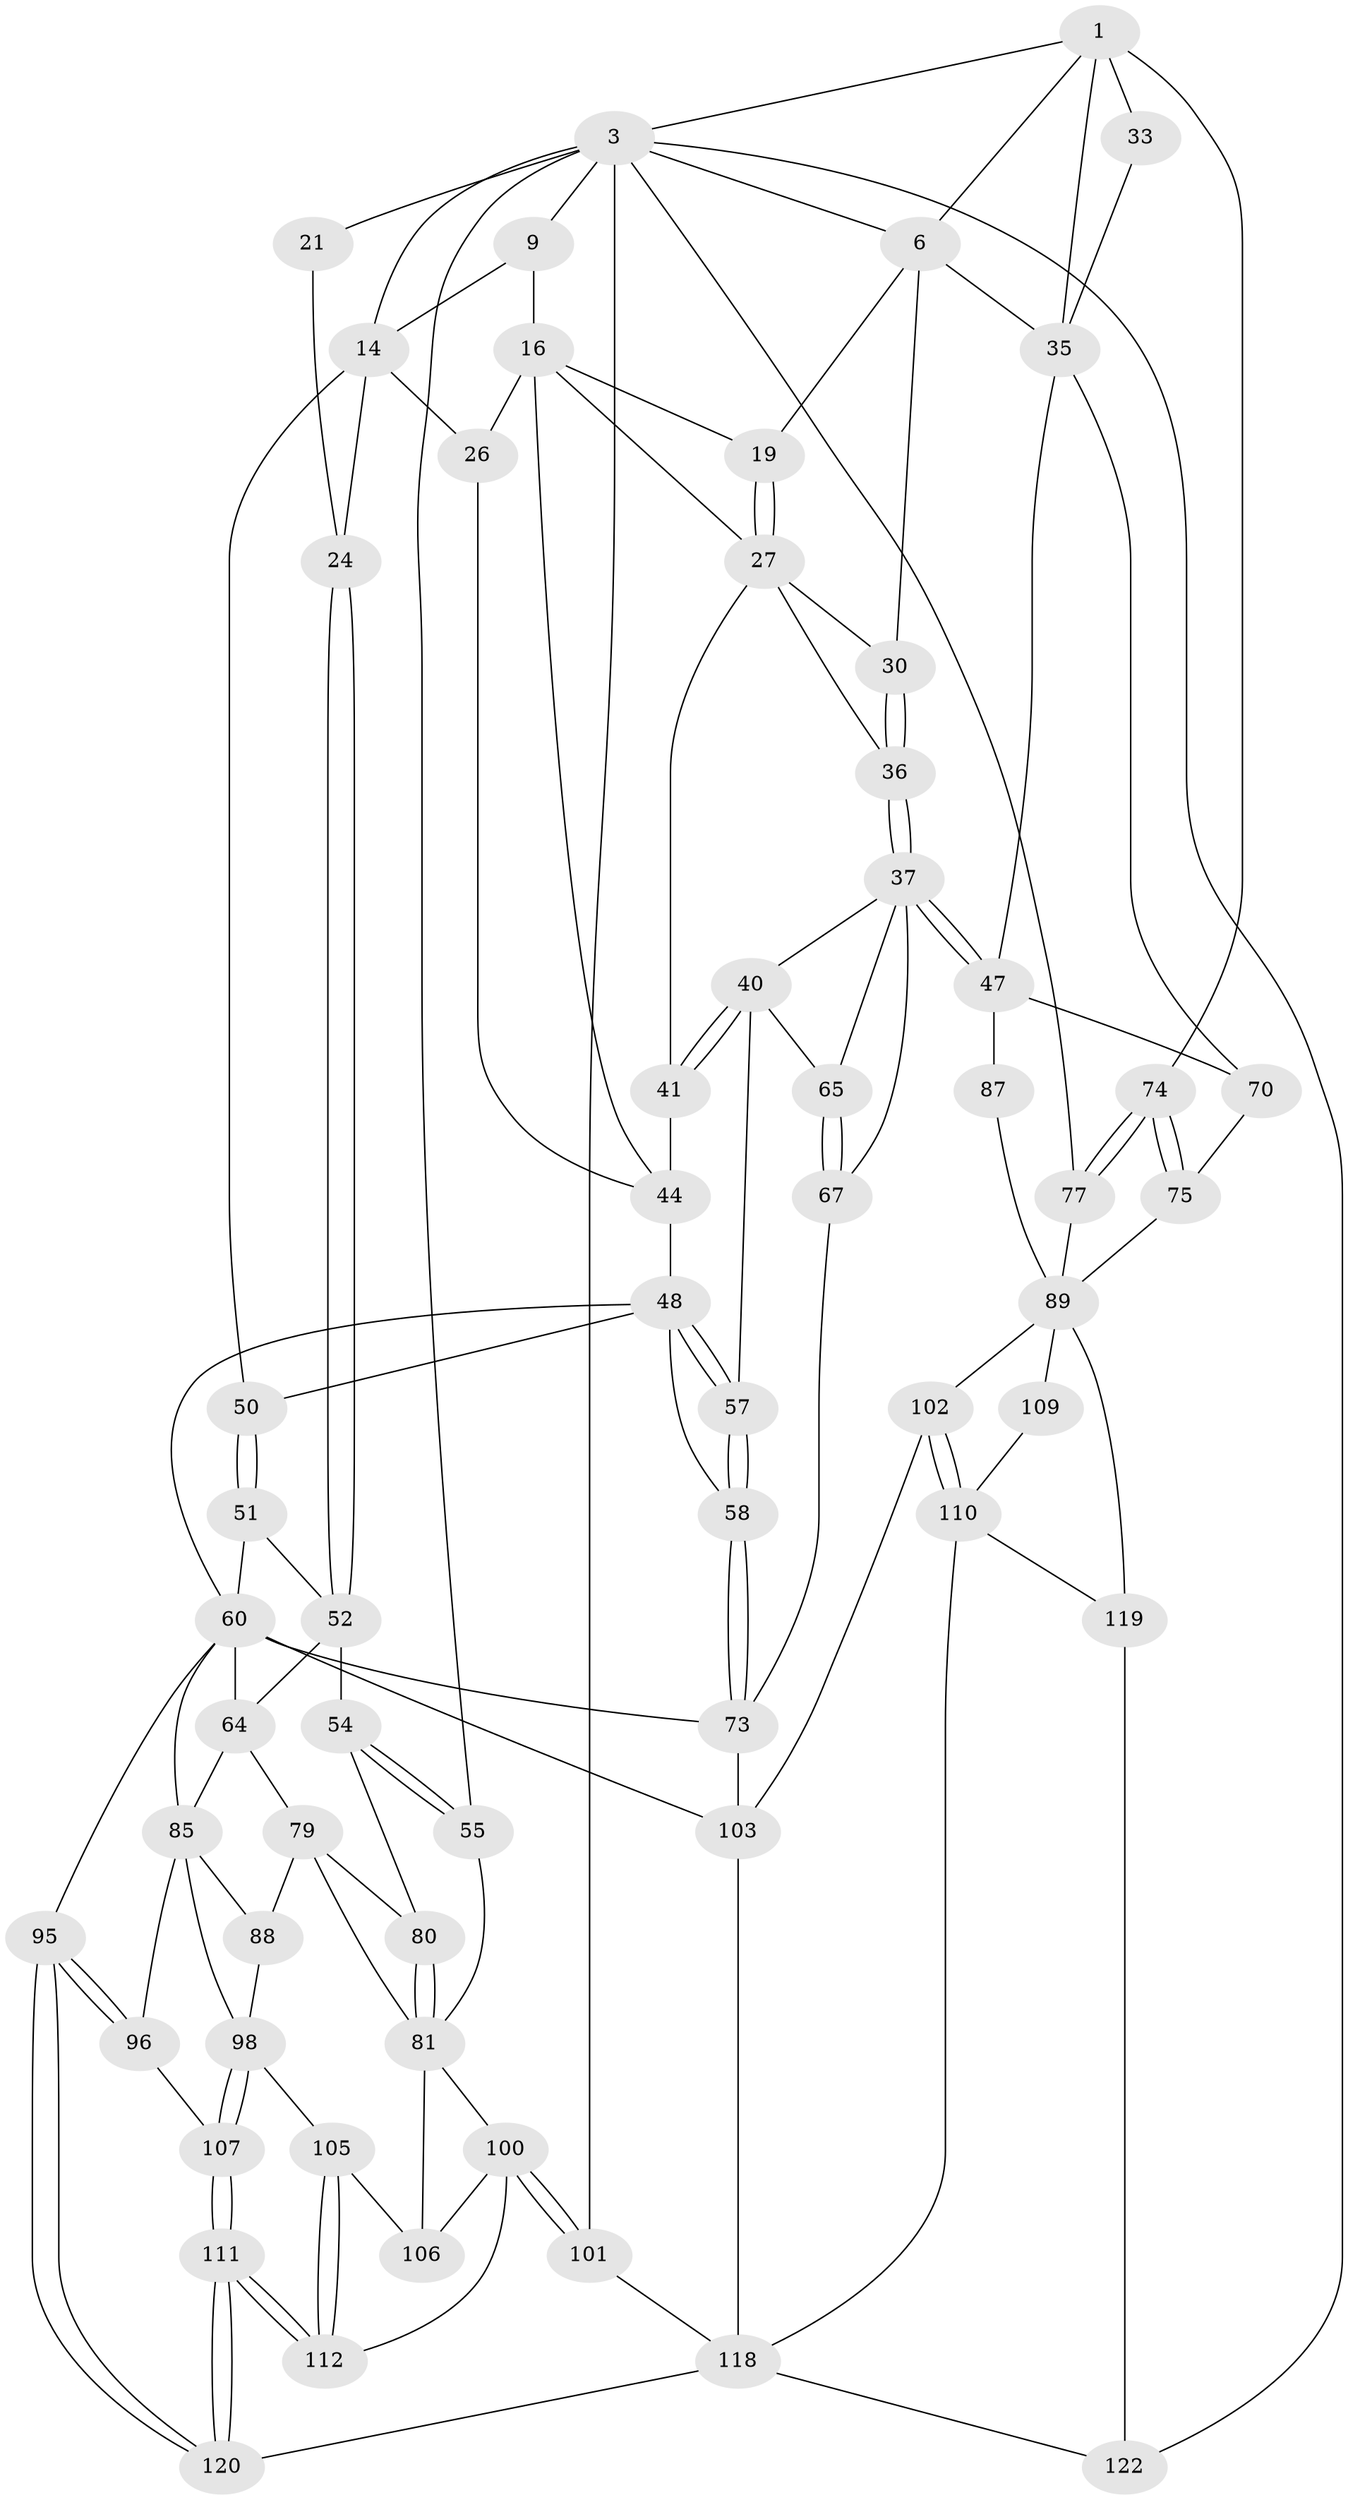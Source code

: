 // original degree distribution, {3: 0.024193548387096774, 5: 0.5725806451612904, 6: 0.20161290322580644, 4: 0.20161290322580644}
// Generated by graph-tools (version 1.1) at 2025/16/03/09/25 04:16:50]
// undirected, 62 vertices, 138 edges
graph export_dot {
graph [start="1"]
  node [color=gray90,style=filled];
  1 [pos="+0.9146498690493301+0.09667871322809035",super="+5+2"];
  3 [pos="+1+0",super="+76+4+11"];
  6 [pos="+0.8184011876986894+0.17997970756965154",super="+7+29"];
  9 [pos="+0.3603956541139862+0",super="+13+10"];
  14 [pos="+0.24656294208314417+0.11321199443981704",super="+22"];
  16 [pos="+0.5459936452678906+0.10863109454782593",super="+17"];
  19 [pos="+0.6615887978449158+0.18524372210906734"];
  21 [pos="+0+0.23313036767665934"];
  24 [pos="+0.08778764293638909+0.2705091274283896"];
  26 [pos="+0.2623736952251432+0.2636086685801705",super="+42"];
  27 [pos="+0.6323210387473247+0.23337478347227478",super="+31+28"];
  30 [pos="+0.7451554945529445+0.2577581950515023"];
  33 [pos="+1+0.27428646084031566"];
  35 [pos="+0.7959478727022126+0.38289358770553417",super="+46"];
  36 [pos="+0.6755043867807446+0.3206725927517428"];
  37 [pos="+0.6907916350603828+0.44226758921740167",super="+38"];
  40 [pos="+0.5145266486846526+0.40659487980908326",super="+56"];
  41 [pos="+0.4952077531566914+0.31457936218665355"];
  44 [pos="+0.3331336320935172+0.29687029832731254",super="+45"];
  47 [pos="+0.698345505876398+0.4438452223211614",super="+68"];
  48 [pos="+0.30686650861286635+0.3957179060950522",super="+49"];
  50 [pos="+0.26712117758681453+0.40419764290666255"];
  51 [pos="+0.25825382619189696+0.41142698582630416"];
  52 [pos="+0.1476805116335585+0.40902838994733465",super="+53"];
  54 [pos="+0.038091795388367565+0.514023441413415"];
  55 [pos="+0+0.44705731948031313"];
  57 [pos="+0.45797003085698557+0.46608289798977365"];
  58 [pos="+0.3747471999081316+0.5905763964775171"];
  60 [pos="+0.2942336028219135+0.6129849270422638",super="+61+93"];
  64 [pos="+0.2230051649729931+0.5591628023969731",super="+78"];
  65 [pos="+0.556938769140182+0.5927932157118906"];
  67 [pos="+0.5779184633779756+0.6791973666177188",super="+72"];
  70 [pos="+0.859348365991262+0.5567617848653262"];
  73 [pos="+0.3928718920715848+0.6097002095014529",super="+92"];
  74 [pos="+1+0.6318837914142382"];
  75 [pos="+0.9284815031459674+0.5868109645402412"];
  77 [pos="+1+1"];
  79 [pos="+0.08167551123371737+0.6055285913496562",super="+84"];
  80 [pos="+0.05960340494857524+0.5705999173250078"];
  81 [pos="+0.005707329585079327+0.6928275515381551",super="+82"];
  85 [pos="+0.28202179052295706+0.6250441113926577",super="+97+86"];
  87 [pos="+0.7857982961629857+0.6990332001777259"];
  88 [pos="+0.1080443535505346+0.7029540949434585"];
  89 [pos="+0.8815786093181044+0.7898463343062212",super="+90+114"];
  95 [pos="+0.3749744561909327+0.8553823447245436"];
  96 [pos="+0.32095239555265936+0.8278769442667313"];
  98 [pos="+0.18670348490570307+0.7455810838326592",super="+99"];
  100 [pos="+0+0.9119511303132168",super="+113"];
  101 [pos="+0+1"];
  102 [pos="+0.6272752849900253+0.757547672138528"];
  103 [pos="+0.5814464225373639+0.7390324895838434",super="+108"];
  105 [pos="+0.13402399578872493+0.7663013906342137"];
  106 [pos="+0.0018472404542847205+0.7782977293341355"];
  107 [pos="+0.2484612686746516+0.8395492180196105"];
  109 [pos="+0.758420079852803+0.8133438996237519"];
  110 [pos="+0.6770445635879248+0.8426316194327002",super="+117"];
  111 [pos="+0.13222183619508726+0.9014190330872299"];
  112 [pos="+0.12955946537942012+0.8960654570060012"];
  118 [pos="+0.485269058548517+1",super="+123"];
  119 [pos="+0.7313033637988154+0.9117249651316325",super="+121"];
  120 [pos="+0.14001214863982853+1"];
  122 [pos="+0.58879314849132+1"];
  1 -- 35;
  1 -- 6;
  1 -- 33 [weight=2];
  1 -- 74;
  1 -- 3;
  3 -- 122;
  3 -- 77;
  3 -- 101 [weight=2];
  3 -- 9;
  3 -- 6;
  3 -- 21 [weight=2];
  3 -- 55;
  3 -- 14;
  6 -- 19;
  6 -- 35;
  6 -- 30;
  9 -- 14;
  9 -- 16 [weight=2];
  14 -- 50;
  14 -- 24;
  14 -- 26 [weight=2];
  16 -- 19;
  16 -- 26;
  16 -- 27;
  16 -- 44;
  19 -- 27;
  19 -- 27;
  21 -- 24;
  24 -- 52;
  24 -- 52;
  26 -- 44;
  27 -- 36;
  27 -- 30;
  27 -- 41;
  30 -- 36;
  30 -- 36;
  33 -- 35;
  35 -- 70;
  35 -- 47;
  36 -- 37;
  36 -- 37;
  37 -- 47 [weight=2];
  37 -- 47;
  37 -- 65;
  37 -- 67;
  37 -- 40;
  40 -- 41;
  40 -- 41;
  40 -- 65;
  40 -- 57;
  41 -- 44;
  44 -- 48;
  47 -- 87 [weight=2];
  47 -- 70;
  48 -- 57;
  48 -- 57;
  48 -- 50;
  48 -- 58;
  48 -- 60;
  50 -- 51;
  50 -- 51;
  51 -- 52;
  51 -- 60;
  52 -- 64;
  52 -- 54;
  54 -- 55;
  54 -- 55;
  54 -- 80;
  55 -- 81;
  57 -- 58;
  57 -- 58;
  58 -- 73;
  58 -- 73;
  60 -- 64;
  60 -- 85;
  60 -- 73;
  60 -- 95;
  60 -- 103;
  64 -- 85;
  64 -- 79;
  65 -- 67;
  65 -- 67;
  67 -- 73 [weight=2];
  70 -- 75;
  73 -- 103;
  74 -- 75;
  74 -- 75;
  74 -- 77;
  74 -- 77;
  75 -- 89;
  77 -- 89;
  79 -- 80;
  79 -- 88;
  79 -- 81;
  80 -- 81;
  80 -- 81;
  81 -- 106;
  81 -- 100;
  85 -- 96;
  85 -- 98;
  85 -- 88;
  87 -- 89;
  88 -- 98;
  89 -- 109 [weight=2];
  89 -- 102;
  89 -- 119 [weight=2];
  95 -- 96;
  95 -- 96;
  95 -- 120;
  95 -- 120;
  96 -- 107;
  98 -- 107;
  98 -- 107;
  98 -- 105;
  100 -- 101;
  100 -- 101;
  100 -- 112;
  100 -- 106;
  101 -- 118;
  102 -- 103;
  102 -- 110;
  102 -- 110;
  103 -- 118;
  105 -- 106;
  105 -- 112;
  105 -- 112;
  107 -- 111;
  107 -- 111;
  109 -- 110;
  110 -- 118;
  110 -- 119;
  111 -- 112;
  111 -- 112;
  111 -- 120;
  111 -- 120;
  118 -- 120;
  118 -- 122;
  119 -- 122;
}
